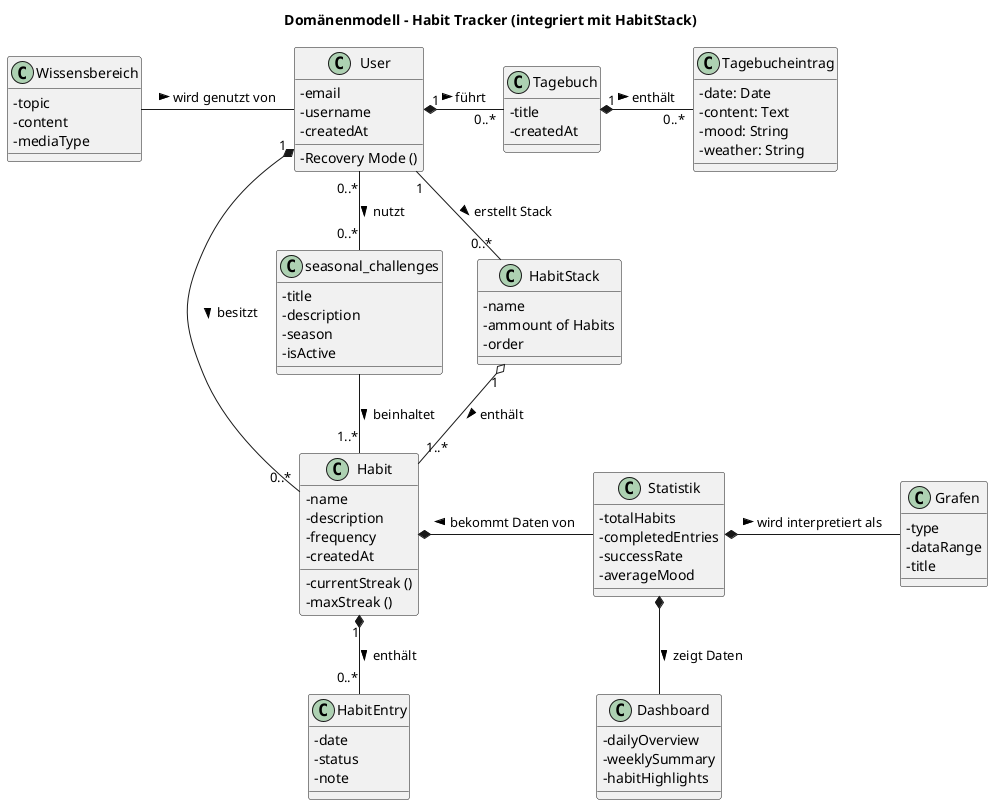 @startuml
title Domänenmodell – Habit Tracker (integriert mit HabitStack)

skinparam classAttributeIconSize 0

'=======================
' Hauptklassen (Kernmodell)
'=======================

class User {
  - email
  - username
  - createdAt
  - Recovery Mode ()
}

class Habit {
  - name
  - description
  - frequency
  - createdAt
  - currentStreak ()
  - maxStreak ()
}

class HabitEntry {
  - date
  - status
  - note
}
class Tagebucheintrag {
  - date: Date
  - content: Text
  - mood: String
  - weather: String
}

class Tagebuch {
  - title
  - createdAt
}
class seasonal_challenges {
  - title
  - description
  - season
  - isActive
}
class Statistik {
  - totalHabits
  - completedEntries
  - successRate
  - averageMood
}

class Dashboard {
  - dailyOverview
  - weeklySummary
  - habitHighlights
}
class Grafen {
  - type
  - dataRange
  - title
}
class Wissensbereich {
  - topic
  - content
  - mediaType
}
class HabitStack {
  - name
  - ammount of Habits
  - order
}


'=======================
' Beziehungen
'=======================
Wissensbereich - User : wird genutzt von >
Tagebuch "1" *- "0..*" Tagebucheintrag : enthält >


User "1" *-- "0..*" Habit : besitzt >
User "1" -- "0..*"HabitStack : erstellt Stack >
User "0..*"-- "0..*"seasonal_challenges : nutzt >
User "1" *- "0..*" Tagebuch : führt >

HabitStack "1" o-- "1..*" Habit : enthält >
seasonal_challenges -- "1..*" Habit : beinhaltet >


Habit "1" *-- "0..*" HabitEntry : enthält >
Habit *- Statistik : bekommt Daten von <


Statistik *-- Dashboard : zeigt Daten >
Statistik *- Grafen : wird interpretiert als >




@enduml
